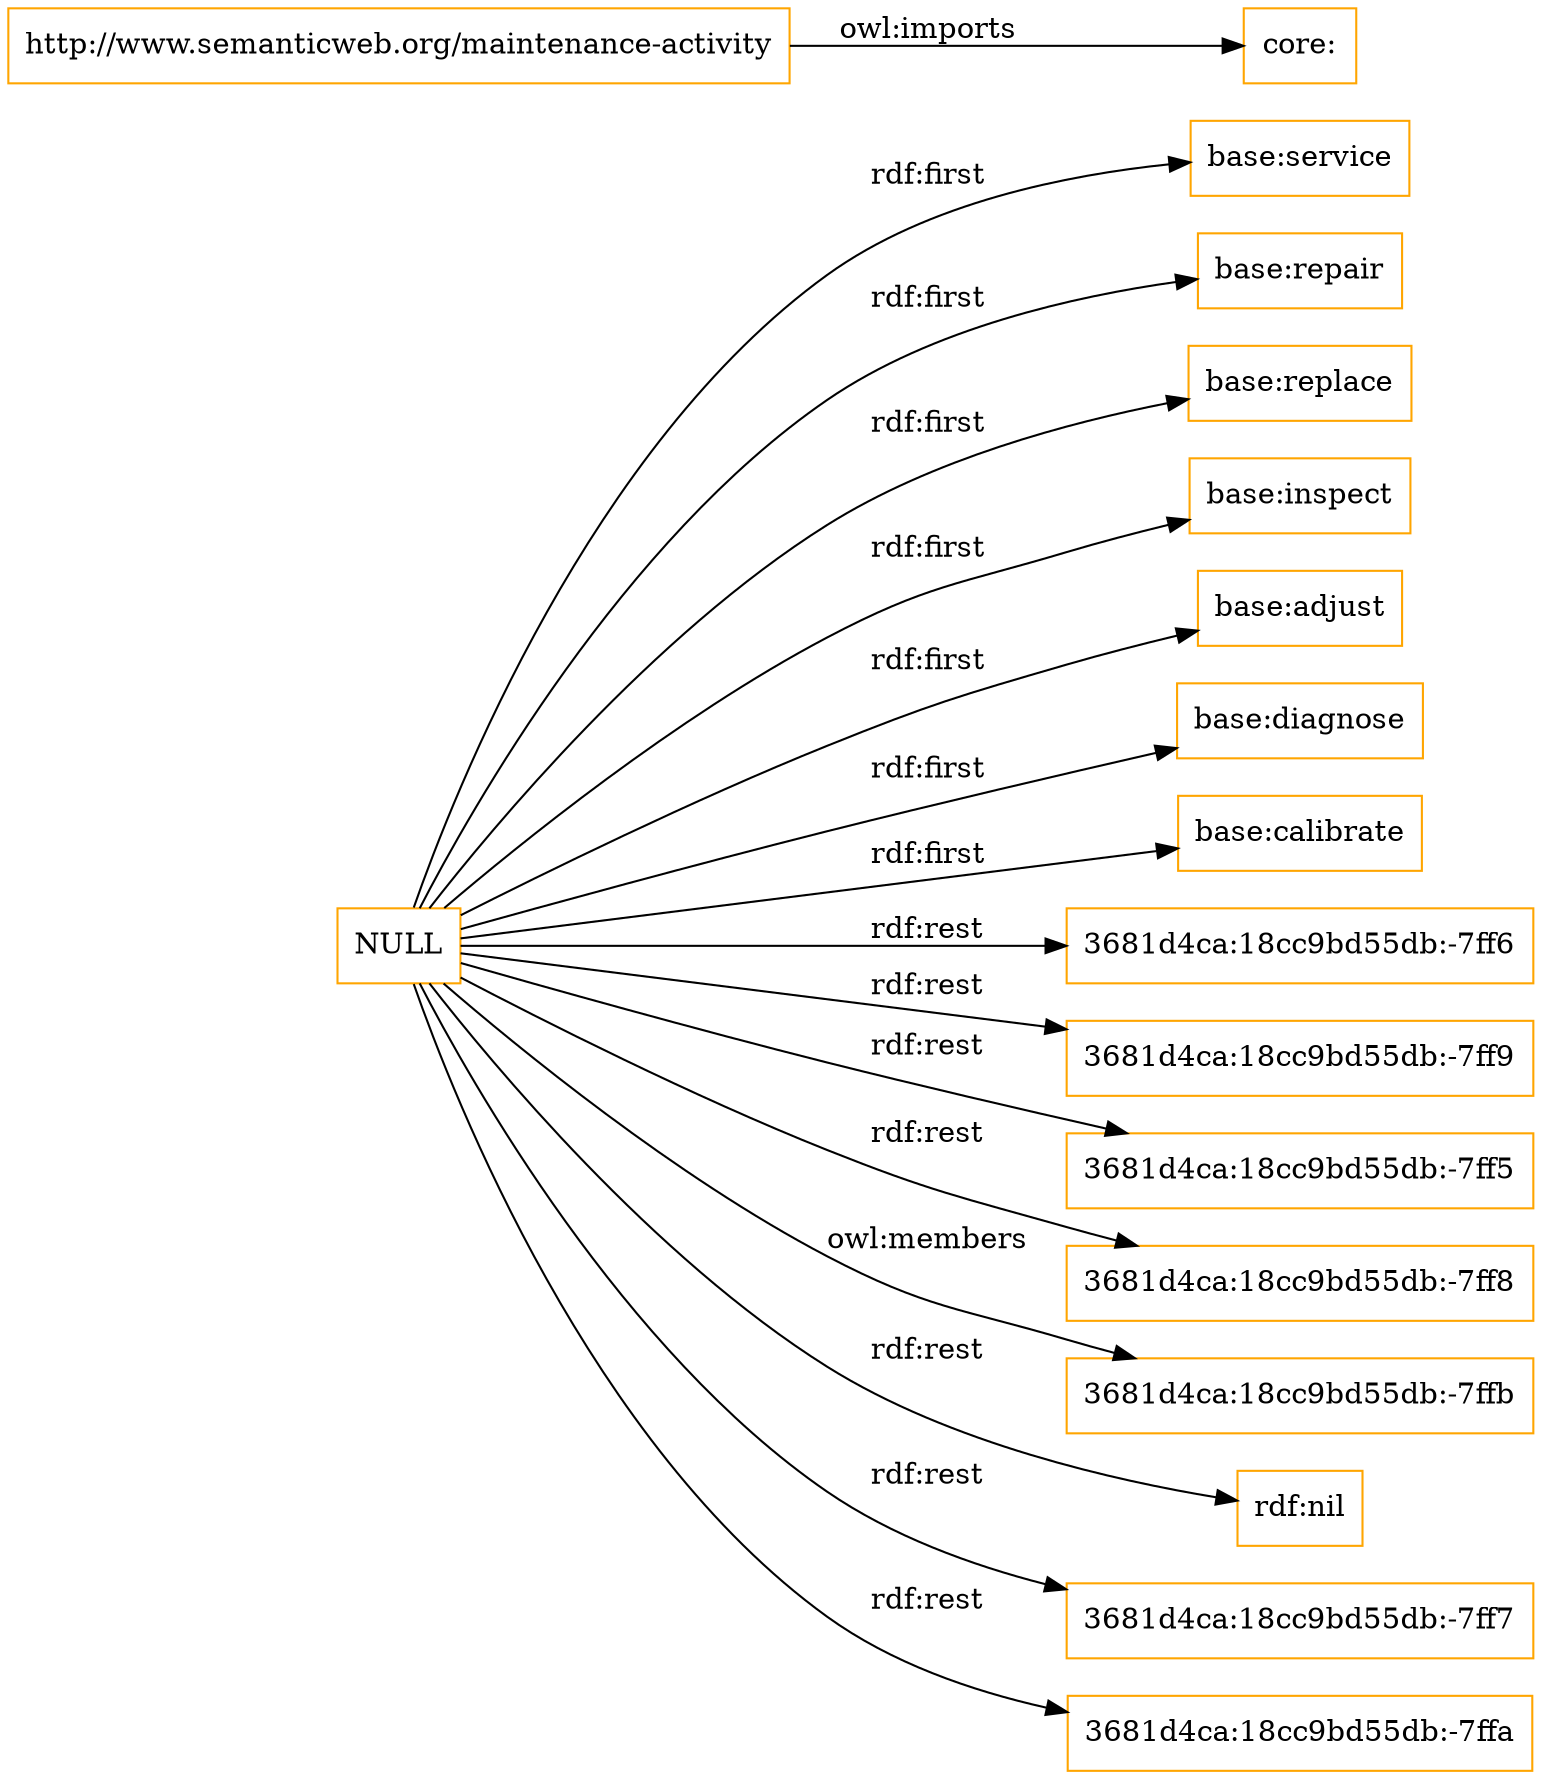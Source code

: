 digraph ar2dtool_diagram { 
rankdir=LR;
size="1501"
node [shape = rectangle, color="orange"]; "base:service" "base:repair" "base:replace" "base:inspect" "base:adjust" "base:diagnose" "base:calibrate" ; /*classes style*/
	"http://www.semanticweb.org/maintenance-activity" -> "core:" [ label = "owl:imports" ];
	"NULL" -> "base:calibrate" [ label = "rdf:first" ];
	"NULL" -> "3681d4ca:18cc9bd55db:-7ff6" [ label = "rdf:rest" ];
	"NULL" -> "3681d4ca:18cc9bd55db:-7ff9" [ label = "rdf:rest" ];
	"NULL" -> "base:replace" [ label = "rdf:first" ];
	"NULL" -> "3681d4ca:18cc9bd55db:-7ff5" [ label = "rdf:rest" ];
	"NULL" -> "3681d4ca:18cc9bd55db:-7ff8" [ label = "rdf:rest" ];
	"NULL" -> "base:adjust" [ label = "rdf:first" ];
	"NULL" -> "3681d4ca:18cc9bd55db:-7ffb" [ label = "owl:members" ];
	"NULL" -> "rdf:nil" [ label = "rdf:rest" ];
	"NULL" -> "3681d4ca:18cc9bd55db:-7ff7" [ label = "rdf:rest" ];
	"NULL" -> "base:service" [ label = "rdf:first" ];
	"NULL" -> "base:inspect" [ label = "rdf:first" ];
	"NULL" -> "base:repair" [ label = "rdf:first" ];
	"NULL" -> "base:diagnose" [ label = "rdf:first" ];
	"NULL" -> "3681d4ca:18cc9bd55db:-7ffa" [ label = "rdf:rest" ];

}

